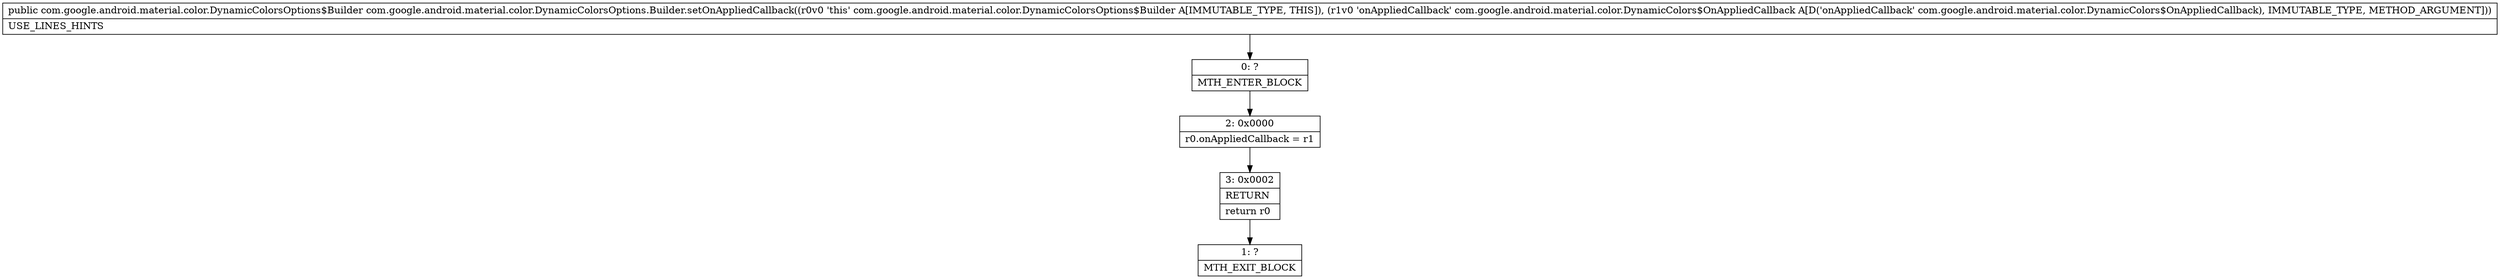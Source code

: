 digraph "CFG forcom.google.android.material.color.DynamicColorsOptions.Builder.setOnAppliedCallback(Lcom\/google\/android\/material\/color\/DynamicColors$OnAppliedCallback;)Lcom\/google\/android\/material\/color\/DynamicColorsOptions$Builder;" {
Node_0 [shape=record,label="{0\:\ ?|MTH_ENTER_BLOCK\l}"];
Node_2 [shape=record,label="{2\:\ 0x0000|r0.onAppliedCallback = r1\l}"];
Node_3 [shape=record,label="{3\:\ 0x0002|RETURN\l|return r0\l}"];
Node_1 [shape=record,label="{1\:\ ?|MTH_EXIT_BLOCK\l}"];
MethodNode[shape=record,label="{public com.google.android.material.color.DynamicColorsOptions$Builder com.google.android.material.color.DynamicColorsOptions.Builder.setOnAppliedCallback((r0v0 'this' com.google.android.material.color.DynamicColorsOptions$Builder A[IMMUTABLE_TYPE, THIS]), (r1v0 'onAppliedCallback' com.google.android.material.color.DynamicColors$OnAppliedCallback A[D('onAppliedCallback' com.google.android.material.color.DynamicColors$OnAppliedCallback), IMMUTABLE_TYPE, METHOD_ARGUMENT]))  | USE_LINES_HINTS\l}"];
MethodNode -> Node_0;Node_0 -> Node_2;
Node_2 -> Node_3;
Node_3 -> Node_1;
}

